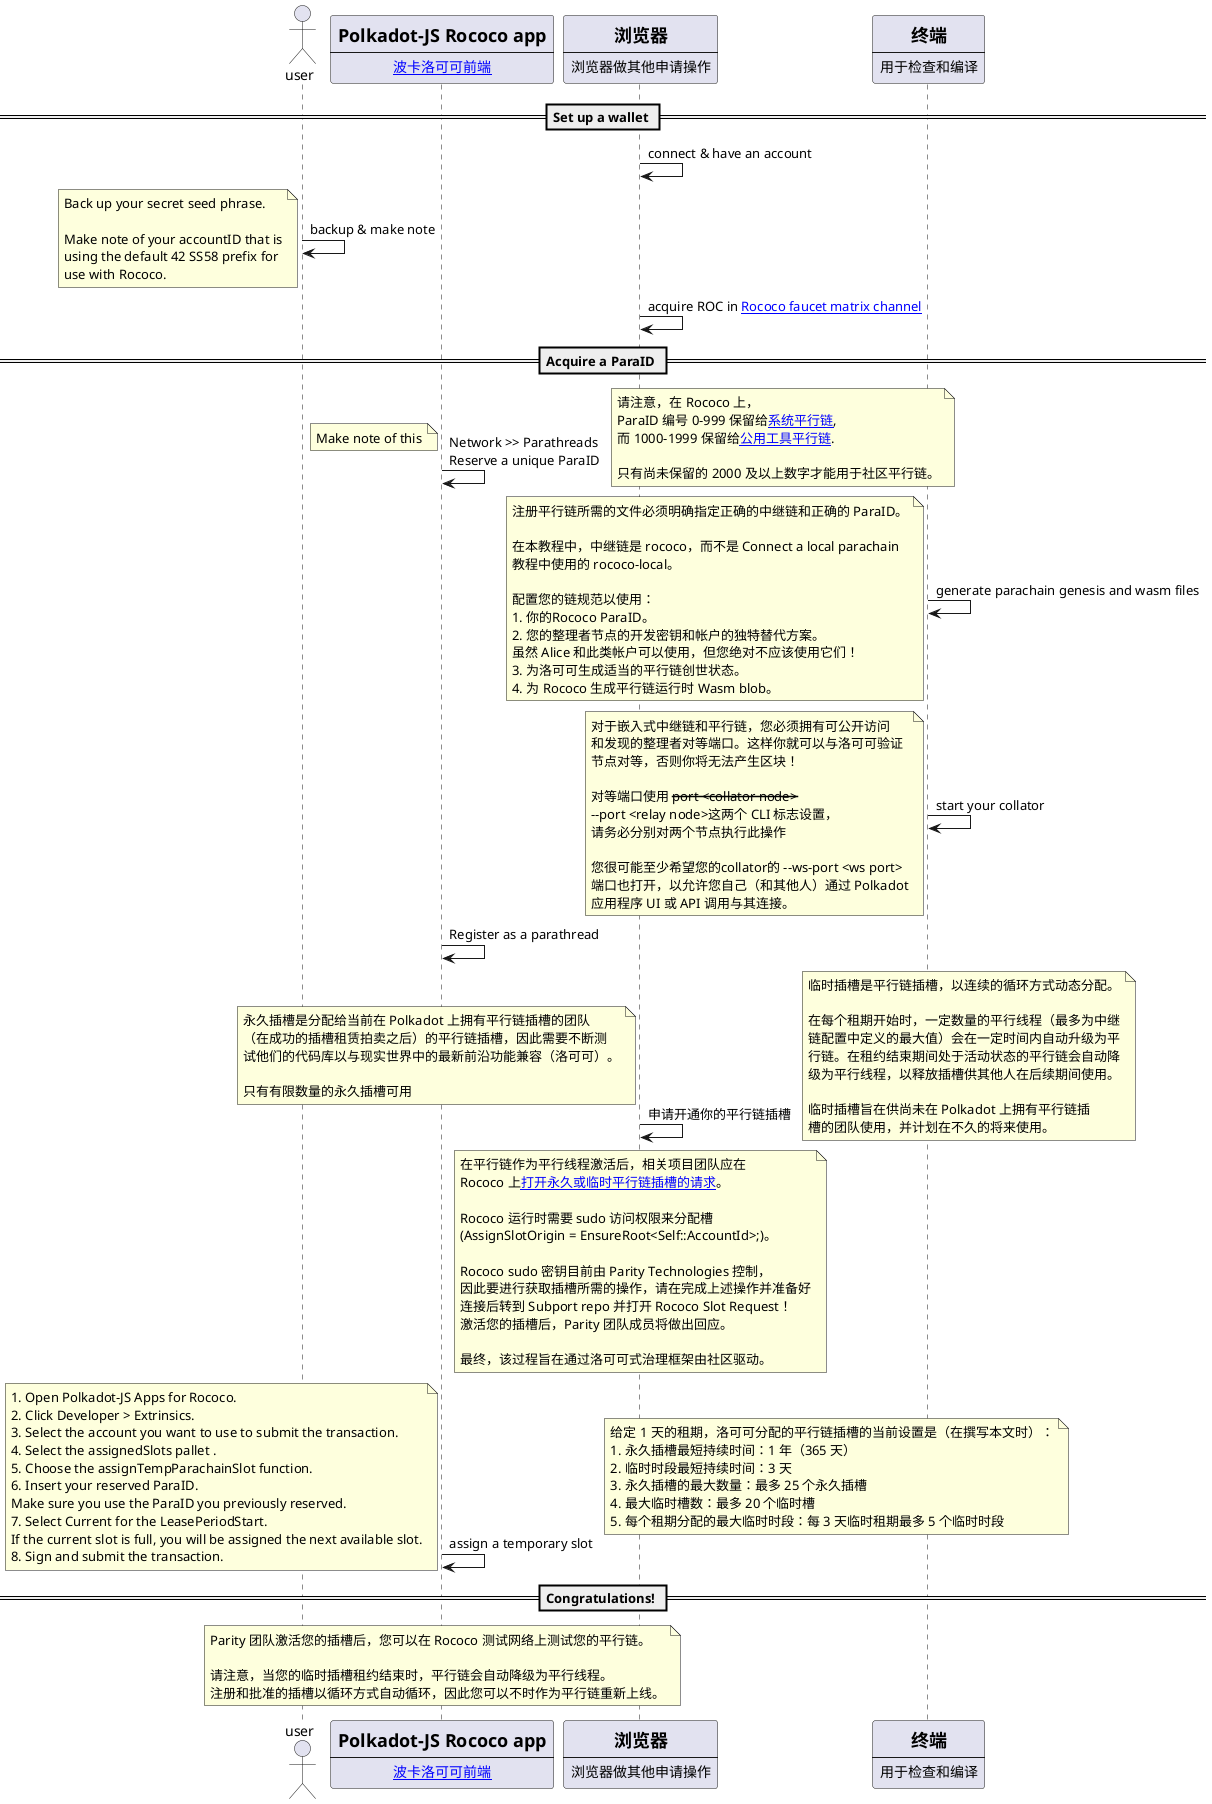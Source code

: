 @startuml
actor user
participant pkjs [
    =Polkadot-JS Rococo app
    ----
    [[https://polkadot.js.org/apps/?rpc=wss%3A%2F%2Frococo-rpc.polkadot.io#/explorer 波卡洛可可前端]]
]
participant browser[
    =浏览器
    ----
    浏览器做其他申请操作
]
participant terminal [
    =终端
    ----
    用于检查和编译
]
== Set up a wallet ==
browser -> browser: connect & have an account
user -> user: backup & make note
note left
Back up your secret seed phrase.

Make note of your accountID that is
using the default 42 SS58 prefix for
use with Rococo.
end note
browser -> browser: acquire ROC in [[https://matrix.to/#/#rococo-faucet:matrix.org Rococo faucet matrix channel]]
== Acquire a ParaID ==
pkjs -> pkjs: Network >> Parathreads\nReserve a unique ParaID
note left: Make note of this
note right
请注意，在 Rococo 上，
ParaID 编号 0-999 保留给[[https://wiki.polkadot.network/docs/learn-common-goods#system-level-chains 系统平行链]],
而 1000-1999 保留给[[https://wiki.polkadot.network/docs/learn-common-goods#public-utility-chains 公用工具平行链]].

只有尚未保留的 2000 及以上数字才能用于社区平行链。
end note
terminal -> terminal: generate parachain genesis and wasm files
note left
注册平行链所需的文件必须明确指定正确的中继链和正确的 ParaID。

在本教程中，中继链是 rococo，而不是 Connect a local parachain
教程中使用的 rococo-local。

配置您的链规范以使用：
1. 你的Rococo ParaID。
2. 您的整理者节点的开发密钥和帐户的独特替代方案。
虽然 Alice 和此类帐户可以使用，但您绝对不应该使用它们！
3. 为洛可可生成适当的平行链创世状态。
4. 为 Rococo 生成平行链运行时 Wasm blob。
end note
terminal -> terminal: start your collator
note left
对于嵌入式中继链和平行链，您必须拥有可公开访问
和发现的整理者对等端口。这样你就可以与洛可可验证
节点对等，否则你将无法产生区块！

对等端口使用 --port <collator node>--
--port <relay node>这两个 CLI 标志设置，
请务必分别对两个节点执行此操作

您很可能至少希望您的collator的 --ws-port <ws port>
端口也打开，以允许您自己（和其他人）通过 Polkadot
应用程序 UI 或 API 调用与其连接。
end note
pkjs -> pkjs: Register as a parathread
browser -> browser: 申请开通你的平行链插槽
note over of browser
在平行链作为平行线程激活后，相关项目团队应在
Rococo 上[[https://github.com/paritytech/subport/issues/new?assignees=&labels=Rococo&template=rococo.yaml 打开永久或临时平行链插槽的请求]]。

Rococo 运行时需要 sudo 访问权限来分配槽
(AssignSlotOrigin = EnsureRoot<Self::AccountId>;)。

Rococo sudo 密钥目前由 Parity Technologies 控制，
因此要进行获取插槽所需的操作，请在完成上述操作并准备好
连接后转到 Subport repo 并打开 Rococo Slot Request！
激活您的插槽后，Parity 团队成员将做出回应。

最终，该过程旨在通过洛可可式治理框架由社区驱动。
end note
note left
永久插槽是分配给当前在 Polkadot 上拥有平行链插槽的团队
（在成功的插槽租赁拍卖之后）的平行链插槽，因此需要不断测
试他们的代码库以与现实世界中的最新前沿功能兼容（洛可可）。

只有有限数量的永久插槽可用
end note
note right
临时插槽是平行链插槽，以连续的循环方式动态分配。

在每个租期开始时，一定数量的平行线程（最多为中继
链配置中定义的最大值）会在一定时间内自动升级为平
行链。在租约结束期间处于活动状态的平行链会自动降
级为平行线程，以释放插槽供其他人在后续期间使用。

临时插槽旨在供尚未在 Polkadot 上拥有平行链插
槽的团队使用，并计划在不久的将来使用。
end note
pkjs -> pkjs: assign a temporary slot
note left
1. Open Polkadot-JS Apps for Rococo.
2. Click Developer > Extrinsics.
3. Select the account you want to use to submit the transaction.
4. Select the assignedSlots pallet .
5. Choose the assignTempParachainSlot function.
6. Insert your reserved ParaID.
Make sure you use the ParaID you previously reserved.
7. Select Current for the LeasePeriodStart.
If the current slot is full, you will be assigned the next available slot.
8. Sign and submit the transaction.
end note
note right
给定 1 天的租期，洛可可分配的平行链插槽的当前设置是（在撰写本文时）：
1. 永久插槽最短持续时间：1 年（365 天）
2. 临时时段最短持续时间：3 天
3. 永久插槽的最大数量：最多 25 个永久插槽
4. 最大临时槽数：最多 20 个临时槽
5. 每个租期分配的最大临时时段：每 3 天临时租期最多 5 个临时时段
end note
== Congratulations! ==
note over of pkjs
Parity 团队激活您的插槽后，您可以在 Rococo 测试网络上测试您的平行链。

请注意，当您的临时插槽租约结束时，平行链会自动降级为平行线程。
注册和批准的插槽以循环方式自动循环，因此您可以不时作为平行链重新上线。
end note
@enduml